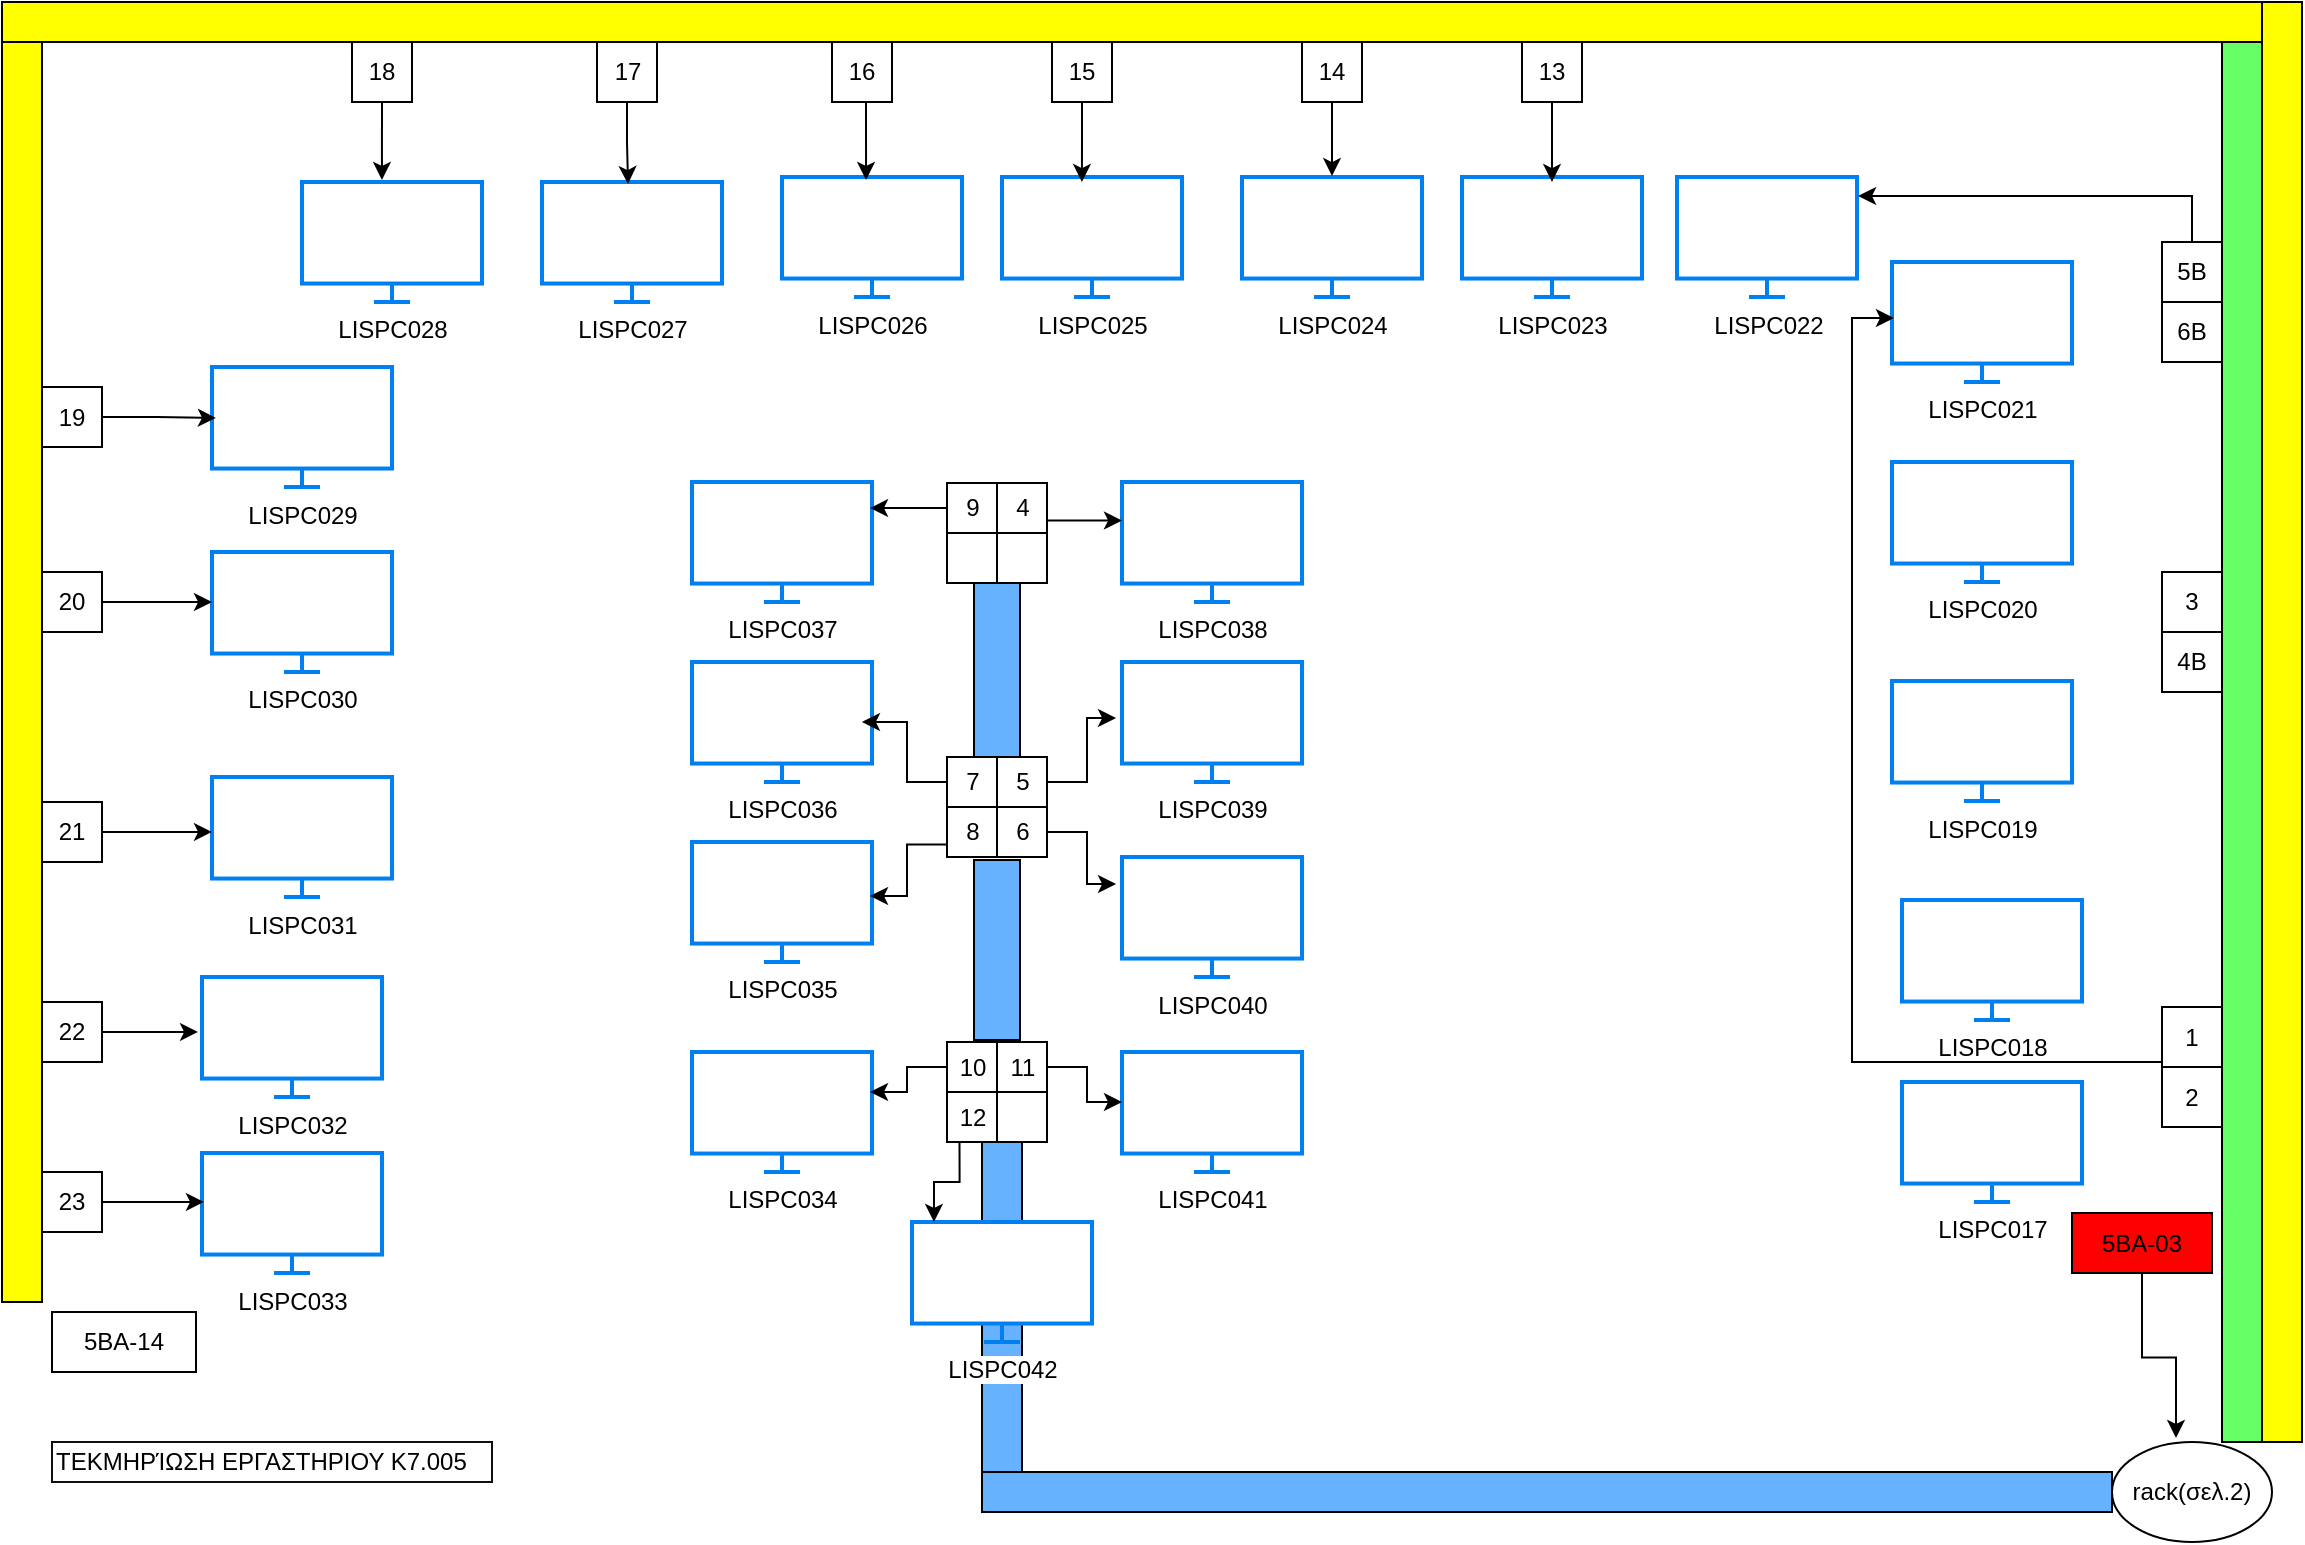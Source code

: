 <mxfile version="10.6.1" type="google"><diagram id="UbyJG_6g9Pn8B1bMpTPK" name="Page-1"><mxGraphModel dx="1394" dy="747" grid="1" gridSize="10" guides="1" tooltips="1" connect="1" arrows="1" fold="1" page="1" pageScale="1" pageWidth="1169" pageHeight="827" math="0" shadow="0"><root><mxCell id="0"/><mxCell id="1" parent="0"/><mxCell id="ywSDAZpUwCqt6Dgi9FQb-10" value="LISPC029" style="html=1;verticalLabelPosition=bottom;align=center;labelBackgroundColor=#ffffff;verticalAlign=top;strokeWidth=2;strokeColor=#0080F0;fillColor=#ffffff;shadow=0;dashed=0;shape=mxgraph.ios7.icons.monitor;" parent="1" vertex="1"><mxGeometry x="115" y="192.5" width="90" height="60" as="geometry"/></mxCell><mxCell id="ywSDAZpUwCqt6Dgi9FQb-11" value="LISPC030" style="html=1;verticalLabelPosition=bottom;align=center;labelBackgroundColor=#ffffff;verticalAlign=top;strokeWidth=2;strokeColor=#0080F0;fillColor=#ffffff;shadow=0;dashed=0;shape=mxgraph.ios7.icons.monitor;" parent="1" vertex="1"><mxGeometry x="115" y="285" width="90" height="60" as="geometry"/></mxCell><mxCell id="ywSDAZpUwCqt6Dgi9FQb-12" value="LISPC031" style="html=1;verticalLabelPosition=bottom;align=center;labelBackgroundColor=#ffffff;verticalAlign=top;strokeWidth=2;strokeColor=#0080F0;fillColor=#ffffff;shadow=0;dashed=0;shape=mxgraph.ios7.icons.monitor;" parent="1" vertex="1"><mxGeometry x="115" y="397.5" width="90" height="60" as="geometry"/></mxCell><mxCell id="ywSDAZpUwCqt6Dgi9FQb-13" value="LISPC032" style="html=1;verticalLabelPosition=bottom;align=center;labelBackgroundColor=#ffffff;verticalAlign=top;strokeWidth=2;strokeColor=#0080F0;fillColor=#ffffff;shadow=0;dashed=0;shape=mxgraph.ios7.icons.monitor;" parent="1" vertex="1"><mxGeometry x="110" y="497.5" width="90" height="60" as="geometry"/></mxCell><mxCell id="ywSDAZpUwCqt6Dgi9FQb-14" value="LISPC033" style="html=1;verticalLabelPosition=bottom;align=center;labelBackgroundColor=#ffffff;verticalAlign=top;strokeWidth=2;strokeColor=#0080F0;fillColor=#ffffff;shadow=0;dashed=0;shape=mxgraph.ios7.icons.monitor;" parent="1" vertex="1"><mxGeometry x="110" y="585.5" width="90" height="60" as="geometry"/></mxCell><mxCell id="ywSDAZpUwCqt6Dgi9FQb-15" value="LISPC028" style="html=1;verticalLabelPosition=bottom;align=center;labelBackgroundColor=#ffffff;verticalAlign=top;strokeWidth=2;strokeColor=#0080F0;fillColor=#ffffff;shadow=0;dashed=0;shape=mxgraph.ios7.icons.monitor;direction=east;" parent="1" vertex="1"><mxGeometry x="160" y="100" width="90" height="60" as="geometry"/></mxCell><mxCell id="ywSDAZpUwCqt6Dgi9FQb-16" value="LISPC027" style="html=1;verticalLabelPosition=bottom;align=center;labelBackgroundColor=#ffffff;verticalAlign=top;strokeWidth=2;strokeColor=#0080F0;fillColor=#ffffff;shadow=0;dashed=0;shape=mxgraph.ios7.icons.monitor;" parent="1" vertex="1"><mxGeometry x="280" y="100" width="90" height="60" as="geometry"/></mxCell><mxCell id="ywSDAZpUwCqt6Dgi9FQb-17" value="LISPC026" style="html=1;verticalLabelPosition=bottom;align=center;labelBackgroundColor=#ffffff;verticalAlign=top;strokeWidth=2;strokeColor=#0080F0;fillColor=#ffffff;shadow=0;dashed=0;shape=mxgraph.ios7.icons.monitor;" parent="1" vertex="1"><mxGeometry x="400" y="97.5" width="90" height="60" as="geometry"/></mxCell><mxCell id="ywSDAZpUwCqt6Dgi9FQb-18" value="LISPC025" style="html=1;verticalLabelPosition=bottom;align=center;labelBackgroundColor=#ffffff;verticalAlign=top;strokeWidth=2;strokeColor=#0080F0;fillColor=#ffffff;shadow=0;dashed=0;shape=mxgraph.ios7.icons.monitor;" parent="1" vertex="1"><mxGeometry x="510" y="97.5" width="90" height="60" as="geometry"/></mxCell><mxCell id="ywSDAZpUwCqt6Dgi9FQb-19" value="LISPC024" style="html=1;verticalLabelPosition=bottom;align=center;labelBackgroundColor=#ffffff;verticalAlign=top;strokeWidth=2;strokeColor=#0080F0;fillColor=#ffffff;shadow=0;dashed=0;shape=mxgraph.ios7.icons.monitor;" parent="1" vertex="1"><mxGeometry x="630" y="97.5" width="90" height="60" as="geometry"/></mxCell><mxCell id="ywSDAZpUwCqt6Dgi9FQb-20" value="LISPC023" style="html=1;verticalLabelPosition=bottom;align=center;labelBackgroundColor=#ffffff;verticalAlign=top;strokeWidth=2;strokeColor=#0080F0;fillColor=#ffffff;shadow=0;dashed=0;shape=mxgraph.ios7.icons.monitor;" parent="1" vertex="1"><mxGeometry x="740" y="97.5" width="90" height="60" as="geometry"/></mxCell><mxCell id="ywSDAZpUwCqt6Dgi9FQb-21" value="LISPC022" style="html=1;verticalLabelPosition=bottom;align=center;labelBackgroundColor=#ffffff;verticalAlign=top;strokeWidth=2;strokeColor=#0080F0;fillColor=#ffffff;shadow=0;dashed=0;shape=mxgraph.ios7.icons.monitor;" parent="1" vertex="1"><mxGeometry x="847.5" y="97.5" width="90" height="60" as="geometry"/></mxCell><mxCell id="ywSDAZpUwCqt6Dgi9FQb-22" value="LISPC021" style="html=1;verticalLabelPosition=bottom;align=center;labelBackgroundColor=#ffffff;verticalAlign=top;strokeWidth=2;strokeColor=#0080F0;fillColor=#ffffff;shadow=0;dashed=0;shape=mxgraph.ios7.icons.monitor;" parent="1" vertex="1"><mxGeometry x="955" y="140" width="90" height="60" as="geometry"/></mxCell><mxCell id="ywSDAZpUwCqt6Dgi9FQb-23" value="LISPC020" style="html=1;verticalLabelPosition=bottom;align=center;labelBackgroundColor=#ffffff;verticalAlign=top;strokeWidth=2;strokeColor=#0080F0;fillColor=#ffffff;shadow=0;dashed=0;shape=mxgraph.ios7.icons.monitor;" parent="1" vertex="1"><mxGeometry x="955" y="240" width="90" height="60" as="geometry"/></mxCell><mxCell id="ywSDAZpUwCqt6Dgi9FQb-24" value="LISPC019" style="html=1;verticalLabelPosition=bottom;align=center;labelBackgroundColor=#ffffff;verticalAlign=top;strokeWidth=2;strokeColor=#0080F0;fillColor=#ffffff;shadow=0;dashed=0;shape=mxgraph.ios7.icons.monitor;" parent="1" vertex="1"><mxGeometry x="955" y="349.5" width="90" height="60" as="geometry"/></mxCell><mxCell id="ywSDAZpUwCqt6Dgi9FQb-25" value="LISPC018" style="html=1;verticalLabelPosition=bottom;align=center;labelBackgroundColor=#ffffff;verticalAlign=top;strokeWidth=2;strokeColor=#0080F0;fillColor=#ffffff;shadow=0;dashed=0;shape=mxgraph.ios7.icons.monitor;" parent="1" vertex="1"><mxGeometry x="960" y="459" width="90" height="60" as="geometry"/></mxCell><mxCell id="ywSDAZpUwCqt6Dgi9FQb-26" value="LISPC017" style="html=1;verticalLabelPosition=bottom;align=center;labelBackgroundColor=#ffffff;verticalAlign=top;strokeWidth=2;strokeColor=#0080F0;fillColor=#ffffff;shadow=0;dashed=0;shape=mxgraph.ios7.icons.monitor;" parent="1" vertex="1"><mxGeometry x="960" y="550" width="90" height="60" as="geometry"/></mxCell><mxCell id="ywSDAZpUwCqt6Dgi9FQb-27" value="LISPC037" style="html=1;verticalLabelPosition=bottom;align=center;labelBackgroundColor=#ffffff;verticalAlign=top;strokeWidth=2;strokeColor=#0080F0;fillColor=#ffffff;shadow=0;dashed=0;shape=mxgraph.ios7.icons.monitor;" parent="1" vertex="1"><mxGeometry x="355" y="250" width="90" height="60" as="geometry"/></mxCell><mxCell id="ywSDAZpUwCqt6Dgi9FQb-28" value="LISPC036" style="html=1;verticalLabelPosition=bottom;align=center;labelBackgroundColor=#ffffff;verticalAlign=top;strokeWidth=2;strokeColor=#0080F0;fillColor=#ffffff;shadow=0;dashed=0;shape=mxgraph.ios7.icons.monitor;" parent="1" vertex="1"><mxGeometry x="355" y="340" width="90" height="60" as="geometry"/></mxCell><mxCell id="ywSDAZpUwCqt6Dgi9FQb-29" value="LISPC035" style="html=1;verticalLabelPosition=bottom;align=center;labelBackgroundColor=#ffffff;verticalAlign=top;strokeWidth=2;strokeColor=#0080F0;fillColor=#ffffff;shadow=0;dashed=0;shape=mxgraph.ios7.icons.monitor;" parent="1" vertex="1"><mxGeometry x="355" y="430" width="90" height="60" as="geometry"/></mxCell><mxCell id="ywSDAZpUwCqt6Dgi9FQb-30" value="LISPC034" style="html=1;verticalLabelPosition=bottom;align=center;labelBackgroundColor=#ffffff;verticalAlign=top;strokeWidth=2;strokeColor=#0080F0;fillColor=#ffffff;shadow=0;dashed=0;shape=mxgraph.ios7.icons.monitor;" parent="1" vertex="1"><mxGeometry x="355" y="535" width="90" height="60" as="geometry"/></mxCell><mxCell id="ywSDAZpUwCqt6Dgi9FQb-31" value="LISPC038" style="html=1;verticalLabelPosition=bottom;align=center;labelBackgroundColor=#ffffff;verticalAlign=top;strokeWidth=2;strokeColor=#0080F0;fillColor=#ffffff;shadow=0;dashed=0;shape=mxgraph.ios7.icons.monitor;" parent="1" vertex="1"><mxGeometry x="570" y="250" width="90" height="60" as="geometry"/></mxCell><mxCell id="ywSDAZpUwCqt6Dgi9FQb-32" value="LISPC039" style="html=1;verticalLabelPosition=bottom;align=center;labelBackgroundColor=#ffffff;verticalAlign=top;strokeWidth=2;strokeColor=#0080F0;fillColor=#ffffff;shadow=0;dashed=0;shape=mxgraph.ios7.icons.monitor;" parent="1" vertex="1"><mxGeometry x="570" y="340" width="90" height="60" as="geometry"/></mxCell><mxCell id="ywSDAZpUwCqt6Dgi9FQb-33" value="LISPC040" style="html=1;verticalLabelPosition=bottom;align=center;labelBackgroundColor=#ffffff;verticalAlign=top;strokeWidth=2;strokeColor=#0080F0;fillColor=#ffffff;shadow=0;dashed=0;shape=mxgraph.ios7.icons.monitor;" parent="1" vertex="1"><mxGeometry x="570" y="437.5" width="90" height="60" as="geometry"/></mxCell><mxCell id="ywSDAZpUwCqt6Dgi9FQb-34" value="LISPC041" style="html=1;verticalLabelPosition=bottom;align=center;labelBackgroundColor=#ffffff;verticalAlign=top;strokeWidth=2;strokeColor=#0080F0;fillColor=#ffffff;shadow=0;dashed=0;shape=mxgraph.ios7.icons.monitor;" parent="1" vertex="1"><mxGeometry x="570" y="535" width="90" height="60" as="geometry"/></mxCell><mxCell id="JC87SD8dTj85ST5zQEEF-143" style="edgeStyle=orthogonalEdgeStyle;rounded=0;orthogonalLoop=1;jettySize=auto;html=1;exitX=0.5;exitY=1;exitDx=0;exitDy=0;entryX=0.444;entryY=-0.017;entryDx=0;entryDy=0;entryPerimeter=0;" parent="1" source="ywSDAZpUwCqt6Dgi9FQb-36" target="ywSDAZpUwCqt6Dgi9FQb-15" edge="1"><mxGeometry relative="1" as="geometry"/></mxCell><mxCell id="ywSDAZpUwCqt6Dgi9FQb-36" value="18" style="whiteSpace=wrap;html=1;aspect=fixed;" parent="1" vertex="1"><mxGeometry x="185" y="30" width="30" height="30" as="geometry"/></mxCell><mxCell id="JC87SD8dTj85ST5zQEEF-95" style="edgeStyle=orthogonalEdgeStyle;rounded=0;orthogonalLoop=1;jettySize=auto;html=1;exitX=0.5;exitY=1;exitDx=0;exitDy=0;entryX=0.478;entryY=0.017;entryDx=0;entryDy=0;entryPerimeter=0;" parent="1" source="ywSDAZpUwCqt6Dgi9FQb-39" target="ywSDAZpUwCqt6Dgi9FQb-16" edge="1"><mxGeometry relative="1" as="geometry"/></mxCell><mxCell id="ywSDAZpUwCqt6Dgi9FQb-39" value="17" style="whiteSpace=wrap;html=1;aspect=fixed;" parent="1" vertex="1"><mxGeometry x="307.5" y="30" width="30" height="30" as="geometry"/></mxCell><mxCell id="JC87SD8dTj85ST5zQEEF-93" style="edgeStyle=orthogonalEdgeStyle;rounded=0;orthogonalLoop=1;jettySize=auto;html=1;exitX=0.5;exitY=1;exitDx=0;exitDy=0;entryX=0.467;entryY=0.025;entryDx=0;entryDy=0;entryPerimeter=0;" parent="1" source="ywSDAZpUwCqt6Dgi9FQb-40" target="ywSDAZpUwCqt6Dgi9FQb-17" edge="1"><mxGeometry relative="1" as="geometry"/></mxCell><mxCell id="ywSDAZpUwCqt6Dgi9FQb-40" value="16" style="whiteSpace=wrap;html=1;aspect=fixed;" parent="1" vertex="1"><mxGeometry x="425" y="30" width="30" height="30" as="geometry"/></mxCell><mxCell id="JC87SD8dTj85ST5zQEEF-97" style="edgeStyle=orthogonalEdgeStyle;rounded=0;orthogonalLoop=1;jettySize=auto;html=1;exitX=0.5;exitY=1;exitDx=0;exitDy=0;entryX=0.444;entryY=0.042;entryDx=0;entryDy=0;entryPerimeter=0;" parent="1" source="ywSDAZpUwCqt6Dgi9FQb-41" target="ywSDAZpUwCqt6Dgi9FQb-18" edge="1"><mxGeometry relative="1" as="geometry"/></mxCell><mxCell id="ywSDAZpUwCqt6Dgi9FQb-41" value="15" style="whiteSpace=wrap;html=1;aspect=fixed;" parent="1" vertex="1"><mxGeometry x="535" y="30" width="30" height="30" as="geometry"/></mxCell><mxCell id="JC87SD8dTj85ST5zQEEF-99" style="edgeStyle=orthogonalEdgeStyle;rounded=0;orthogonalLoop=1;jettySize=auto;html=1;exitX=0.5;exitY=1;exitDx=0;exitDy=0;entryX=0.5;entryY=-0.008;entryDx=0;entryDy=0;entryPerimeter=0;" parent="1" source="ywSDAZpUwCqt6Dgi9FQb-42" target="ywSDAZpUwCqt6Dgi9FQb-19" edge="1"><mxGeometry relative="1" as="geometry"/></mxCell><mxCell id="ywSDAZpUwCqt6Dgi9FQb-42" value="14" style="whiteSpace=wrap;html=1;aspect=fixed;" parent="1" vertex="1"><mxGeometry x="660" y="30" width="30" height="30" as="geometry"/></mxCell><mxCell id="JC87SD8dTj85ST5zQEEF-100" style="edgeStyle=orthogonalEdgeStyle;rounded=0;orthogonalLoop=1;jettySize=auto;html=1;exitX=0.5;exitY=1;exitDx=0;exitDy=0;entryX=0.5;entryY=0.042;entryDx=0;entryDy=0;entryPerimeter=0;" parent="1" source="ywSDAZpUwCqt6Dgi9FQb-43" target="ywSDAZpUwCqt6Dgi9FQb-20" edge="1"><mxGeometry relative="1" as="geometry"/></mxCell><mxCell id="ywSDAZpUwCqt6Dgi9FQb-43" value="13" style="whiteSpace=wrap;html=1;aspect=fixed;" parent="1" vertex="1"><mxGeometry x="770" y="30" width="30" height="30" as="geometry"/></mxCell><mxCell id="JC87SD8dTj85ST5zQEEF-70" style="edgeStyle=orthogonalEdgeStyle;rounded=0;orthogonalLoop=1;jettySize=auto;html=1;exitX=1;exitY=0.5;exitDx=0;exitDy=0;entryX=0.022;entryY=0.425;entryDx=0;entryDy=0;entryPerimeter=0;" parent="1" source="ywSDAZpUwCqt6Dgi9FQb-45" target="ywSDAZpUwCqt6Dgi9FQb-10" edge="1"><mxGeometry relative="1" as="geometry"/></mxCell><mxCell id="ywSDAZpUwCqt6Dgi9FQb-45" value="19" style="whiteSpace=wrap;html=1;aspect=fixed;" parent="1" vertex="1"><mxGeometry x="30" y="202.5" width="30" height="30" as="geometry"/></mxCell><mxCell id="JC87SD8dTj85ST5zQEEF-80" style="edgeStyle=orthogonalEdgeStyle;rounded=0;orthogonalLoop=1;jettySize=auto;html=1;exitX=1;exitY=0.5;exitDx=0;exitDy=0;entryX=0;entryY=0.417;entryDx=0;entryDy=0;entryPerimeter=0;" parent="1" source="ywSDAZpUwCqt6Dgi9FQb-46" target="ywSDAZpUwCqt6Dgi9FQb-11" edge="1"><mxGeometry relative="1" as="geometry"/></mxCell><mxCell id="ywSDAZpUwCqt6Dgi9FQb-46" value="20" style="whiteSpace=wrap;html=1;aspect=fixed;" parent="1" vertex="1"><mxGeometry x="30" y="295" width="30" height="30" as="geometry"/></mxCell><mxCell id="JC87SD8dTj85ST5zQEEF-140" style="edgeStyle=orthogonalEdgeStyle;rounded=0;orthogonalLoop=1;jettySize=auto;html=1;exitX=1;exitY=0.5;exitDx=0;exitDy=0;entryX=0;entryY=0.458;entryDx=0;entryDy=0;entryPerimeter=0;" parent="1" source="ywSDAZpUwCqt6Dgi9FQb-47" target="ywSDAZpUwCqt6Dgi9FQb-12" edge="1"><mxGeometry relative="1" as="geometry"/></mxCell><mxCell id="ywSDAZpUwCqt6Dgi9FQb-47" value="21" style="whiteSpace=wrap;html=1;aspect=fixed;" parent="1" vertex="1"><mxGeometry x="30" y="410" width="30" height="30" as="geometry"/></mxCell><mxCell id="JC87SD8dTj85ST5zQEEF-141" style="edgeStyle=orthogonalEdgeStyle;rounded=0;orthogonalLoop=1;jettySize=auto;html=1;exitX=1;exitY=0.5;exitDx=0;exitDy=0;entryX=-0.022;entryY=0.458;entryDx=0;entryDy=0;entryPerimeter=0;" parent="1" source="ywSDAZpUwCqt6Dgi9FQb-48" target="ywSDAZpUwCqt6Dgi9FQb-13" edge="1"><mxGeometry relative="1" as="geometry"/></mxCell><mxCell id="ywSDAZpUwCqt6Dgi9FQb-48" value="22" style="whiteSpace=wrap;html=1;aspect=fixed;" parent="1" vertex="1"><mxGeometry x="30" y="510" width="30" height="30" as="geometry"/></mxCell><mxCell id="JC87SD8dTj85ST5zQEEF-142" style="edgeStyle=orthogonalEdgeStyle;rounded=0;orthogonalLoop=1;jettySize=auto;html=1;exitX=1;exitY=0.5;exitDx=0;exitDy=0;entryX=0.011;entryY=0.408;entryDx=0;entryDy=0;entryPerimeter=0;" parent="1" source="ywSDAZpUwCqt6Dgi9FQb-49" target="ywSDAZpUwCqt6Dgi9FQb-14" edge="1"><mxGeometry relative="1" as="geometry"/></mxCell><mxCell id="ywSDAZpUwCqt6Dgi9FQb-49" value="23" style="whiteSpace=wrap;html=1;aspect=fixed;" parent="1" vertex="1"><mxGeometry x="30" y="595" width="30" height="30" as="geometry"/></mxCell><mxCell id="ywSDAZpUwCqt6Dgi9FQb-73" style="edgeStyle=orthogonalEdgeStyle;rounded=0;orthogonalLoop=1;jettySize=auto;html=1;exitX=0.5;exitY=1;exitDx=0;exitDy=0;" parent="1" edge="1"><mxGeometry relative="1" as="geometry"><mxPoint x="490" y="458" as="sourcePoint"/><mxPoint x="490" y="457.5" as="targetPoint"/></mxGeometry></mxCell><mxCell id="ywSDAZpUwCqt6Dgi9FQb-83" value="" style="rounded=0;whiteSpace=wrap;html=1;" parent="1" vertex="1"><mxGeometry x="507.5" y="555" width="25" height="25" as="geometry"/></mxCell><mxCell id="JC87SD8dTj85ST5zQEEF-157" style="edgeStyle=orthogonalEdgeStyle;rounded=0;orthogonalLoop=1;jettySize=auto;html=1;exitX=1;exitY=0.5;exitDx=0;exitDy=0;entryX=0;entryY=0.417;entryDx=0;entryDy=0;entryPerimeter=0;" parent="1" source="ywSDAZpUwCqt6Dgi9FQb-84" target="ywSDAZpUwCqt6Dgi9FQb-34" edge="1"><mxGeometry relative="1" as="geometry"/></mxCell><mxCell id="ywSDAZpUwCqt6Dgi9FQb-84" value="11" style="rounded=0;whiteSpace=wrap;html=1;" parent="1" vertex="1"><mxGeometry x="507.5" y="530" width="25" height="25" as="geometry"/></mxCell><mxCell id="ywSDAZpUwCqt6Dgi9FQb-91" value="ΤΕΚΜΗΡΊΩΣΗ ΕΡΓΑΣΤΗΡΙΟΥ Κ7.005" style="text;html=1;resizable=0;points=[];autosize=1;align=left;verticalAlign=top;spacingTop=-4;strokeColor=#0F0F0F;" parent="1" vertex="1"><mxGeometry x="35" y="730" width="220" height="20" as="geometry"/></mxCell><mxCell id="JC87SD8dTj85ST5zQEEF-1" value="" style="group" parent="1" vertex="1" connectable="0"><mxGeometry x="482.5" y="250.5" width="50" height="50" as="geometry"/></mxCell><mxCell id="ywSDAZpUwCqt6Dgi9FQb-64" value="9" style="rounded=0;whiteSpace=wrap;html=1;" parent="JC87SD8dTj85ST5zQEEF-1" vertex="1"><mxGeometry width="25" height="25" as="geometry"/></mxCell><mxCell id="ywSDAZpUwCqt6Dgi9FQb-66" value="" style="rounded=0;whiteSpace=wrap;html=1;" parent="JC87SD8dTj85ST5zQEEF-1" vertex="1"><mxGeometry y="25" width="25" height="25" as="geometry"/></mxCell><mxCell id="ywSDAZpUwCqt6Dgi9FQb-67" value="4" style="rounded=0;whiteSpace=wrap;html=1;" parent="JC87SD8dTj85ST5zQEEF-1" vertex="1"><mxGeometry x="25" width="25" height="25" as="geometry"/></mxCell><mxCell id="ywSDAZpUwCqt6Dgi9FQb-68" value="" style="rounded=0;whiteSpace=wrap;html=1;direction=south;" parent="JC87SD8dTj85ST5zQEEF-1" vertex="1"><mxGeometry x="25" y="25" width="25" height="25" as="geometry"/></mxCell><mxCell id="JC87SD8dTj85ST5zQEEF-2" value="" style="group" parent="1" vertex="1" connectable="0"><mxGeometry x="482.5" y="387.5" width="50" height="50" as="geometry"/></mxCell><mxCell id="ywSDAZpUwCqt6Dgi9FQb-72" value="6" style="rounded=0;whiteSpace=wrap;html=1;" parent="JC87SD8dTj85ST5zQEEF-2" vertex="1"><mxGeometry x="25" y="25" width="25" height="25" as="geometry"/></mxCell><mxCell id="ywSDAZpUwCqt6Dgi9FQb-74" value="8" style="rounded=0;whiteSpace=wrap;html=1;" parent="JC87SD8dTj85ST5zQEEF-2" vertex="1"><mxGeometry y="25" width="25" height="25" as="geometry"/></mxCell><mxCell id="ywSDAZpUwCqt6Dgi9FQb-77" value="7" style="rounded=0;whiteSpace=wrap;html=1;" parent="JC87SD8dTj85ST5zQEEF-2" vertex="1"><mxGeometry width="25" height="25" as="geometry"/></mxCell><mxCell id="ywSDAZpUwCqt6Dgi9FQb-81" value="5" style="rounded=0;whiteSpace=wrap;html=1;" parent="JC87SD8dTj85ST5zQEEF-2" vertex="1"><mxGeometry x="25" width="25" height="25" as="geometry"/></mxCell><mxCell id="JC87SD8dTj85ST5zQEEF-3" value="" style="group" parent="1" vertex="1" connectable="0"><mxGeometry x="482.5" y="530" width="25" height="50" as="geometry"/></mxCell><mxCell id="ywSDAZpUwCqt6Dgi9FQb-82" value="10" style="rounded=0;whiteSpace=wrap;html=1;" parent="JC87SD8dTj85ST5zQEEF-3" vertex="1"><mxGeometry width="25" height="25" as="geometry"/></mxCell><mxCell id="ywSDAZpUwCqt6Dgi9FQb-85" value="12" style="rounded=0;whiteSpace=wrap;html=1;" parent="JC87SD8dTj85ST5zQEEF-3" vertex="1"><mxGeometry y="25" width="25" height="25" as="geometry"/></mxCell><mxCell id="ywSDAZpUwCqt6Dgi9FQb-86" style="edgeStyle=orthogonalEdgeStyle;rounded=0;orthogonalLoop=1;jettySize=auto;html=1;exitX=1;exitY=0.75;exitDx=0;exitDy=0;entryX=0;entryY=0.75;entryDx=0;entryDy=0;" parent="1" source="ywSDAZpUwCqt6Dgi9FQb-85" target="ywSDAZpUwCqt6Dgi9FQb-83" edge="1"><mxGeometry relative="1" as="geometry"/></mxCell><mxCell id="JC87SD8dTj85ST5zQEEF-4" value="" style="rounded=0;whiteSpace=wrap;html=1;fillColor=#66B2FF;" parent="1" vertex="1"><mxGeometry x="496" y="439" width="23" height="90" as="geometry"/></mxCell><mxCell id="JC87SD8dTj85ST5zQEEF-5" value="" style="rounded=0;whiteSpace=wrap;html=1;fillColor=#66B2FF;" parent="1" vertex="1"><mxGeometry x="496" y="300.5" width="23" height="87" as="geometry"/></mxCell><mxCell id="JC87SD8dTj85ST5zQEEF-6" value="" style="rounded=0;whiteSpace=wrap;html=1;fillColor=#FFFF00;" parent="1" vertex="1"><mxGeometry x="1140" y="10" width="20" height="720" as="geometry"/></mxCell><mxCell id="JC87SD8dTj85ST5zQEEF-7" value="" style="rounded=0;whiteSpace=wrap;html=1;fillColor=#FFFF00;" parent="1" vertex="1"><mxGeometry x="10" y="10" width="1130" height="20" as="geometry"/></mxCell><mxCell id="JC87SD8dTj85ST5zQEEF-8" value="" style="rounded=0;whiteSpace=wrap;html=1;fillColor=#FFFF00;" parent="1" vertex="1"><mxGeometry x="10" y="30" width="20" height="630" as="geometry"/></mxCell><mxCell id="JC87SD8dTj85ST5zQEEF-67" value="" style="rounded=0;whiteSpace=wrap;html=1;fillColor=#66FF66;" parent="1" vertex="1"><mxGeometry x="1120" y="30" width="20" height="700" as="geometry"/></mxCell><mxCell id="JC87SD8dTj85ST5zQEEF-134" value="rack(σελ.2)" style="ellipse;whiteSpace=wrap;html=1;rounded=0;shadow=0;glass=0;comic=0;strokeColor=#000000;fillColor=#FFFFFF;" parent="1" vertex="1"><mxGeometry x="1065" y="730" width="80" height="50" as="geometry"/></mxCell><mxCell id="JC87SD8dTj85ST5zQEEF-135" value="" style="rounded=0;whiteSpace=wrap;html=1;shadow=0;glass=0;comic=0;strokeColor=#000000;fillColor=#66B2FF;" parent="1" vertex="1"><mxGeometry x="500" y="745" width="565" height="20" as="geometry"/></mxCell><mxCell id="JC87SD8dTj85ST5zQEEF-138" value="" style="rounded=0;whiteSpace=wrap;html=1;shadow=0;glass=0;comic=0;strokeColor=#000000;fillColor=#66B2FF;" parent="1" vertex="1"><mxGeometry x="500" y="580" width="20" height="40" as="geometry"/></mxCell><mxCell id="JC87SD8dTj85ST5zQEEF-139" value="" style="rounded=0;whiteSpace=wrap;html=1;shadow=0;glass=0;comic=0;strokeColor=#000000;fillColor=#66B2FF;" parent="1" vertex="1"><mxGeometry x="500" y="670" width="20" height="75" as="geometry"/></mxCell><mxCell id="ywSDAZpUwCqt6Dgi9FQb-35" value="LISPC042" style="html=1;verticalLabelPosition=bottom;align=center;labelBackgroundColor=#ffffff;verticalAlign=top;strokeWidth=2;strokeColor=#0080F0;fillColor=#ffffff;shadow=0;dashed=0;shape=mxgraph.ios7.icons.monitor;" parent="1" vertex="1"><mxGeometry x="465" y="620" width="90" height="60" as="geometry"/></mxCell><mxCell id="JC87SD8dTj85ST5zQEEF-146" style="edgeStyle=orthogonalEdgeStyle;rounded=0;orthogonalLoop=1;jettySize=auto;html=1;exitX=1;exitY=0.75;exitDx=0;exitDy=0;entryX=0;entryY=0.317;entryDx=0;entryDy=0;entryPerimeter=0;" parent="1" source="ywSDAZpUwCqt6Dgi9FQb-67" target="ywSDAZpUwCqt6Dgi9FQb-31" edge="1"><mxGeometry relative="1" as="geometry"/></mxCell><mxCell id="JC87SD8dTj85ST5zQEEF-150" style="edgeStyle=orthogonalEdgeStyle;rounded=0;orthogonalLoop=1;jettySize=auto;html=1;exitX=1;exitY=0.5;exitDx=0;exitDy=0;entryX=-0.033;entryY=0.467;entryDx=0;entryDy=0;entryPerimeter=0;" parent="1" source="ywSDAZpUwCqt6Dgi9FQb-81" target="ywSDAZpUwCqt6Dgi9FQb-32" edge="1"><mxGeometry relative="1" as="geometry"/></mxCell><mxCell id="JC87SD8dTj85ST5zQEEF-151" style="edgeStyle=orthogonalEdgeStyle;rounded=0;orthogonalLoop=1;jettySize=auto;html=1;exitX=0;exitY=0.75;exitDx=0;exitDy=0;entryX=0.989;entryY=0.45;entryDx=0;entryDy=0;entryPerimeter=0;" parent="1" source="ywSDAZpUwCqt6Dgi9FQb-74" target="ywSDAZpUwCqt6Dgi9FQb-29" edge="1"><mxGeometry relative="1" as="geometry"/></mxCell><mxCell id="JC87SD8dTj85ST5zQEEF-152" style="edgeStyle=orthogonalEdgeStyle;rounded=0;orthogonalLoop=1;jettySize=auto;html=1;exitX=1;exitY=0.5;exitDx=0;exitDy=0;entryX=-0.033;entryY=0.225;entryDx=0;entryDy=0;entryPerimeter=0;" parent="1" source="ywSDAZpUwCqt6Dgi9FQb-72" target="ywSDAZpUwCqt6Dgi9FQb-33" edge="1"><mxGeometry relative="1" as="geometry"/></mxCell><mxCell id="JC87SD8dTj85ST5zQEEF-153" style="edgeStyle=orthogonalEdgeStyle;rounded=0;orthogonalLoop=1;jettySize=auto;html=1;exitX=0;exitY=0.5;exitDx=0;exitDy=0;entryX=0.989;entryY=0.333;entryDx=0;entryDy=0;entryPerimeter=0;" parent="1" source="ywSDAZpUwCqt6Dgi9FQb-82" target="ywSDAZpUwCqt6Dgi9FQb-30" edge="1"><mxGeometry relative="1" as="geometry"/></mxCell><mxCell id="JC87SD8dTj85ST5zQEEF-156" style="edgeStyle=orthogonalEdgeStyle;rounded=0;orthogonalLoop=1;jettySize=auto;html=1;exitX=0;exitY=0.5;exitDx=0;exitDy=0;entryX=0.944;entryY=0.5;entryDx=0;entryDy=0;entryPerimeter=0;" parent="1" source="ywSDAZpUwCqt6Dgi9FQb-77" target="ywSDAZpUwCqt6Dgi9FQb-28" edge="1"><mxGeometry relative="1" as="geometry"/></mxCell><mxCell id="JC87SD8dTj85ST5zQEEF-165" style="edgeStyle=orthogonalEdgeStyle;rounded=0;orthogonalLoop=1;jettySize=auto;html=1;exitX=0;exitY=0.5;exitDx=0;exitDy=0;entryX=0.989;entryY=0.217;entryDx=0;entryDy=0;entryPerimeter=0;" parent="1" source="ywSDAZpUwCqt6Dgi9FQb-64" target="ywSDAZpUwCqt6Dgi9FQb-27" edge="1"><mxGeometry relative="1" as="geometry"/></mxCell><mxCell id="JC87SD8dTj85ST5zQEEF-171" style="edgeStyle=orthogonalEdgeStyle;rounded=0;orthogonalLoop=1;jettySize=auto;html=1;exitX=0.5;exitY=1;exitDx=0;exitDy=0;entryX=0.011;entryY=0.467;entryDx=0;entryDy=0;entryPerimeter=0;" parent="1" source="ywSDAZpUwCqt6Dgi9FQb-54" target="ywSDAZpUwCqt6Dgi9FQb-22" edge="1"><mxGeometry relative="1" as="geometry"><Array as="points"><mxPoint x="1105" y="540"/><mxPoint x="935" y="540"/><mxPoint x="935" y="168"/></Array></mxGeometry></mxCell><mxCell id="JC87SD8dTj85ST5zQEEF-173" value="" style="group" parent="1" vertex="1" connectable="0"><mxGeometry x="1090" y="130" width="30" height="60" as="geometry"/></mxCell><mxCell id="ywSDAZpUwCqt6Dgi9FQb-50" value="6Β" style="whiteSpace=wrap;html=1;aspect=fixed;" parent="JC87SD8dTj85ST5zQEEF-173" vertex="1"><mxGeometry y="30" width="30" height="30" as="geometry"/></mxCell><mxCell id="JC87SD8dTj85ST5zQEEF-172" value="5Β" style="whiteSpace=wrap;html=1;aspect=fixed;" parent="JC87SD8dTj85ST5zQEEF-173" vertex="1"><mxGeometry width="30" height="30" as="geometry"/></mxCell><mxCell id="JC87SD8dTj85ST5zQEEF-174" style="edgeStyle=orthogonalEdgeStyle;rounded=0;orthogonalLoop=1;jettySize=auto;html=1;exitX=0.5;exitY=0;exitDx=0;exitDy=0;entryX=1.006;entryY=0.158;entryDx=0;entryDy=0;entryPerimeter=0;" parent="1" source="JC87SD8dTj85ST5zQEEF-172" target="ywSDAZpUwCqt6Dgi9FQb-21" edge="1"><mxGeometry relative="1" as="geometry"/></mxCell><mxCell id="DKFOHtD7IsWVi2UNj9M7-5" value="" style="group" parent="1" vertex="1" connectable="0"><mxGeometry x="1090" y="295" width="30" height="60" as="geometry"/></mxCell><mxCell id="DKFOHtD7IsWVi2UNj9M7-4" value="" style="group" parent="DKFOHtD7IsWVi2UNj9M7-5" vertex="1" connectable="0"><mxGeometry width="30" height="60" as="geometry"/></mxCell><mxCell id="ywSDAZpUwCqt6Dgi9FQb-51" value="3" style="whiteSpace=wrap;html=1;aspect=fixed;" parent="DKFOHtD7IsWVi2UNj9M7-4" vertex="1"><mxGeometry width="30" height="30" as="geometry"/></mxCell><mxCell id="DKFOHtD7IsWVi2UNj9M7-3" value="4Β" style="whiteSpace=wrap;html=1;aspect=fixed;" parent="DKFOHtD7IsWVi2UNj9M7-4" vertex="1"><mxGeometry y="30" width="30" height="30" as="geometry"/></mxCell><mxCell id="DKFOHtD7IsWVi2UNj9M7-6" value="" style="group" parent="1" vertex="1" connectable="0"><mxGeometry x="1090" y="512.5" width="30" height="60" as="geometry"/></mxCell><mxCell id="JC87SD8dTj85ST5zQEEF-167" value="1" style="group" parent="DKFOHtD7IsWVi2UNj9M7-6" vertex="1" connectable="0"><mxGeometry width="30" height="60" as="geometry"/></mxCell><mxCell id="ywSDAZpUwCqt6Dgi9FQb-54" value="2" style="whiteSpace=wrap;html=1;aspect=fixed;" parent="JC87SD8dTj85ST5zQEEF-167" vertex="1"><mxGeometry y="30" width="30" height="30" as="geometry"/></mxCell><mxCell id="JC87SD8dTj85ST5zQEEF-166" value="1" style="whiteSpace=wrap;html=1;aspect=fixed;" parent="JC87SD8dTj85ST5zQEEF-167" vertex="1"><mxGeometry width="30" height="30" as="geometry"/></mxCell><mxCell id="DKFOHtD7IsWVi2UNj9M7-8" style="edgeStyle=orthogonalEdgeStyle;rounded=0;orthogonalLoop=1;jettySize=auto;html=1;exitX=0.5;exitY=1;exitDx=0;exitDy=0;entryX=0.4;entryY=-0.04;entryDx=0;entryDy=0;entryPerimeter=0;" parent="1" source="DKFOHtD7IsWVi2UNj9M7-7" target="JC87SD8dTj85ST5zQEEF-134" edge="1"><mxGeometry relative="1" as="geometry"/></mxCell><mxCell id="DKFOHtD7IsWVi2UNj9M7-7" value="5ΒΑ-03" style="rounded=0;whiteSpace=wrap;html=1;fillColor=#FF0000;" parent="1" vertex="1"><mxGeometry x="1045" y="615.5" width="70" height="30" as="geometry"/></mxCell><mxCell id="DKFOHtD7IsWVi2UNj9M7-9" style="edgeStyle=orthogonalEdgeStyle;rounded=0;orthogonalLoop=1;jettySize=auto;html=1;exitX=0.25;exitY=1;exitDx=0;exitDy=0;entryX=0.122;entryY=0;entryDx=0;entryDy=0;entryPerimeter=0;" parent="1" source="ywSDAZpUwCqt6Dgi9FQb-85" target="ywSDAZpUwCqt6Dgi9FQb-35" edge="1"><mxGeometry relative="1" as="geometry"/></mxCell><mxCell id="mcO5tL1UHELk7-dCp3pV-1" value="5BA-14" style="rounded=0;whiteSpace=wrap;html=1;fillColor=#FFFFFF;" parent="1" vertex="1"><mxGeometry x="35" y="665" width="72" height="30" as="geometry"/></mxCell></root></mxGraphModel></diagram><diagram id="h4pQdqP2eZbuqHc_RZko" name="Page-2"><mxGraphModel dx="1394" dy="747" grid="1" gridSize="10" guides="1" tooltips="1" connect="1" arrows="1" fold="1" page="1" pageScale="1" pageWidth="827" pageHeight="1169" math="0" shadow="0"><root><mxCell id="u21eI46dJt6Zq2ijzPx0-0"/><mxCell id="u21eI46dJt6Zq2ijzPx0-1" parent="u21eI46dJt6Zq2ijzPx0-0"/><mxCell id="u21eI46dJt6Zq2ijzPx0-2" value="Patch Panel" style="text;html=1;resizable=0;points=[];autosize=1;align=left;verticalAlign=top;spacingTop=-4;fontSize=17;" parent="u21eI46dJt6Zq2ijzPx0-1" vertex="1"><mxGeometry y="26" width="80" height="20" as="geometry"/></mxCell><mxCell id="E1pZLhWlhUfLooV99fXv-90" value="21" style="group" parent="u21eI46dJt6Zq2ijzPx0-1" vertex="1" connectable="0"><mxGeometry x="100" y="30" width="460" height="20" as="geometry"/></mxCell><mxCell id="E1pZLhWlhUfLooV99fXv-87" value="" style="group" parent="E1pZLhWlhUfLooV99fXv-90" vertex="1" connectable="0"><mxGeometry width="460" height="20" as="geometry"/></mxCell><mxCell id="E1pZLhWlhUfLooV99fXv-61" value="" style="group" parent="E1pZLhWlhUfLooV99fXv-87" vertex="1" connectable="0"><mxGeometry width="460" height="20" as="geometry"/></mxCell><mxCell id="E1pZLhWlhUfLooV99fXv-25" value="1" style="whiteSpace=wrap;html=1;aspect=fixed;fillColor=#FFFFFF;fontSize=17;" parent="E1pZLhWlhUfLooV99fXv-61" vertex="1"><mxGeometry width="20" height="20" as="geometry"/></mxCell><mxCell id="E1pZLhWlhUfLooV99fXv-26" value="2" style="whiteSpace=wrap;html=1;aspect=fixed;fillColor=#FFFFFF;fontSize=17;" parent="E1pZLhWlhUfLooV99fXv-61" vertex="1"><mxGeometry x="20" width="20" height="20" as="geometry"/></mxCell><mxCell id="E1pZLhWlhUfLooV99fXv-27" value="3" style="whiteSpace=wrap;html=1;aspect=fixed;fillColor=#FFFFFF;fontSize=17;" parent="E1pZLhWlhUfLooV99fXv-61" vertex="1"><mxGeometry x="40" width="20" height="20" as="geometry"/></mxCell><mxCell id="E1pZLhWlhUfLooV99fXv-28" value="4" style="whiteSpace=wrap;html=1;aspect=fixed;fillColor=#FFFFFF;fontSize=17;" parent="E1pZLhWlhUfLooV99fXv-61" vertex="1"><mxGeometry x="60" width="20" height="20" as="geometry"/></mxCell><mxCell id="E1pZLhWlhUfLooV99fXv-30" value="5" style="whiteSpace=wrap;html=1;aspect=fixed;fillColor=#FFFFFF;fontSize=17;" parent="E1pZLhWlhUfLooV99fXv-61" vertex="1"><mxGeometry x="80" width="20" height="20" as="geometry"/></mxCell><mxCell id="E1pZLhWlhUfLooV99fXv-31" value="13" style="whiteSpace=wrap;html=1;aspect=fixed;fillColor=#FFFFFF;fontSize=17;" parent="E1pZLhWlhUfLooV99fXv-61" vertex="1"><mxGeometry x="240" width="20" height="20" as="geometry"/></mxCell><mxCell id="E1pZLhWlhUfLooV99fXv-33" value="11" style="whiteSpace=wrap;html=1;aspect=fixed;fillColor=#FFFFFF;fontSize=17;" parent="E1pZLhWlhUfLooV99fXv-61" vertex="1"><mxGeometry x="200" width="20" height="20" as="geometry"/></mxCell><mxCell id="E1pZLhWlhUfLooV99fXv-35" value="7" style="whiteSpace=wrap;html=1;aspect=fixed;fillColor=#FFFFFF;fontSize=17;" parent="E1pZLhWlhUfLooV99fXv-61" vertex="1"><mxGeometry x="120" width="20" height="20" as="geometry"/></mxCell><mxCell id="E1pZLhWlhUfLooV99fXv-37" value="6" style="whiteSpace=wrap;html=1;aspect=fixed;fillColor=#FFFFFF;fontSize=17;" parent="E1pZLhWlhUfLooV99fXv-61" vertex="1"><mxGeometry x="100" width="20" height="20" as="geometry"/></mxCell><mxCell id="E1pZLhWlhUfLooV99fXv-38" value="8" style="whiteSpace=wrap;html=1;aspect=fixed;fillColor=#FFFFFF;fontSize=17;" parent="E1pZLhWlhUfLooV99fXv-61" vertex="1"><mxGeometry x="140" width="20" height="20" as="geometry"/></mxCell><mxCell id="E1pZLhWlhUfLooV99fXv-39" value="9" style="whiteSpace=wrap;html=1;aspect=fixed;fillColor=#FFFFFF;fontSize=17;" parent="E1pZLhWlhUfLooV99fXv-61" vertex="1"><mxGeometry x="160" width="20" height="20" as="geometry"/></mxCell><mxCell id="E1pZLhWlhUfLooV99fXv-43" value="10" style="whiteSpace=wrap;html=1;aspect=fixed;fillColor=#FFFFFF;fontSize=17;" parent="E1pZLhWlhUfLooV99fXv-61" vertex="1"><mxGeometry x="180" width="20" height="20" as="geometry"/></mxCell><mxCell id="E1pZLhWlhUfLooV99fXv-44" value="12" style="whiteSpace=wrap;html=1;aspect=fixed;fillColor=#FFFFFF;fontSize=17;" parent="E1pZLhWlhUfLooV99fXv-61" vertex="1"><mxGeometry x="220" width="20" height="20" as="geometry"/></mxCell><mxCell id="E1pZLhWlhUfLooV99fXv-45" value="14" style="whiteSpace=wrap;html=1;aspect=fixed;fillColor=#FFFFFF;fontSize=17;" parent="E1pZLhWlhUfLooV99fXv-61" vertex="1"><mxGeometry x="260" width="20" height="20" as="geometry"/></mxCell><mxCell id="E1pZLhWlhUfLooV99fXv-46" value="15" style="whiteSpace=wrap;html=1;aspect=fixed;fillColor=#FFFFFF;fontSize=17;" parent="E1pZLhWlhUfLooV99fXv-61" vertex="1"><mxGeometry x="280" width="20" height="20" as="geometry"/></mxCell><mxCell id="E1pZLhWlhUfLooV99fXv-47" value="16" style="whiteSpace=wrap;html=1;aspect=fixed;fillColor=#FFFFFF;fontSize=17;" parent="E1pZLhWlhUfLooV99fXv-61" vertex="1"><mxGeometry x="300" width="20" height="20" as="geometry"/></mxCell><mxCell id="E1pZLhWlhUfLooV99fXv-48" value="17" style="whiteSpace=wrap;html=1;aspect=fixed;fillColor=#FFFFFF;fontSize=17;" parent="E1pZLhWlhUfLooV99fXv-61" vertex="1"><mxGeometry x="320" width="20" height="20" as="geometry"/></mxCell><mxCell id="E1pZLhWlhUfLooV99fXv-49" value="19" style="whiteSpace=wrap;html=1;aspect=fixed;fillColor=#FFFFFF;fontSize=17;" parent="E1pZLhWlhUfLooV99fXv-61" vertex="1"><mxGeometry x="360" width="20" height="20" as="geometry"/></mxCell><mxCell id="E1pZLhWlhUfLooV99fXv-50" value="20" style="whiteSpace=wrap;html=1;aspect=fixed;fillColor=#FFFFFF;fontSize=17;" parent="E1pZLhWlhUfLooV99fXv-61" vertex="1"><mxGeometry x="380" width="20" height="20" as="geometry"/></mxCell><mxCell id="E1pZLhWlhUfLooV99fXv-51" value="21" style="whiteSpace=wrap;html=1;aspect=fixed;fillColor=#FFFFFF;fontSize=17;" parent="E1pZLhWlhUfLooV99fXv-61" vertex="1"><mxGeometry x="400" width="20" height="20" as="geometry"/></mxCell><mxCell id="E1pZLhWlhUfLooV99fXv-52" value="18" style="whiteSpace=wrap;html=1;aspect=fixed;fillColor=#FFFFFF;fontSize=17;" parent="E1pZLhWlhUfLooV99fXv-61" vertex="1"><mxGeometry x="340" width="20" height="20" as="geometry"/></mxCell><mxCell id="E1pZLhWlhUfLooV99fXv-53" value="23" style="whiteSpace=wrap;html=1;aspect=fixed;fillColor=#FFFFFF;fontSize=17;" parent="E1pZLhWlhUfLooV99fXv-61" vertex="1"><mxGeometry x="440" width="20" height="20" as="geometry"/></mxCell><mxCell id="E1pZLhWlhUfLooV99fXv-60" value="22" style="whiteSpace=wrap;html=1;aspect=fixed;fillColor=#FFFFFF;fontSize=17;" parent="E1pZLhWlhUfLooV99fXv-61" vertex="1"><mxGeometry x="420" width="20" height="20" as="geometry"/></mxCell><mxCell id="E1pZLhWlhUfLooV99fXv-91" value="" style="group;fillColor=#B266FF;" parent="u21eI46dJt6Zq2ijzPx0-1" vertex="1" connectable="0"><mxGeometry x="100" y="120" width="460" height="20" as="geometry"/></mxCell><mxCell id="E1pZLhWlhUfLooV99fXv-92" value="" style="group;" parent="E1pZLhWlhUfLooV99fXv-91" vertex="1" connectable="0"><mxGeometry width="460" height="20" as="geometry"/></mxCell><mxCell id="E1pZLhWlhUfLooV99fXv-93" value="" style="group;" parent="E1pZLhWlhUfLooV99fXv-92" vertex="1" connectable="0"><mxGeometry width="460" height="20" as="geometry"/></mxCell><mxCell id="E1pZLhWlhUfLooV99fXv-94" value="1" style="whiteSpace=wrap;html=1;fillColor=#FFFFFF;fontSize=17;" parent="E1pZLhWlhUfLooV99fXv-93" vertex="1"><mxGeometry width="20" height="20" as="geometry"/></mxCell><mxCell id="E1pZLhWlhUfLooV99fXv-95" value="2" style="whiteSpace=wrap;html=1;fillColor=#6666FF;fontSize=17;" parent="E1pZLhWlhUfLooV99fXv-93" vertex="1"><mxGeometry x="20" width="20" height="20" as="geometry"/></mxCell><mxCell id="E1pZLhWlhUfLooV99fXv-96" value="3" style="whiteSpace=wrap;html=1;fillColor=#FFFFFF;fontSize=17;" parent="E1pZLhWlhUfLooV99fXv-93" vertex="1"><mxGeometry x="40" width="20" height="20" as="geometry"/></mxCell><mxCell id="E1pZLhWlhUfLooV99fXv-97" value="4" style="whiteSpace=wrap;html=1;fillColor=#FFFFFF;fontSize=17;" parent="E1pZLhWlhUfLooV99fXv-93" vertex="1"><mxGeometry x="60" width="20" height="20" as="geometry"/></mxCell><mxCell id="E1pZLhWlhUfLooV99fXv-98" value="5" style="whiteSpace=wrap;html=1;fillColor=#FFFFFF;fontSize=17;" parent="E1pZLhWlhUfLooV99fXv-93" vertex="1"><mxGeometry x="80" width="20" height="20" as="geometry"/></mxCell><mxCell id="E1pZLhWlhUfLooV99fXv-99" value="13" style="whiteSpace=wrap;html=1;fillColor=#FFFFFF;fontSize=17;" parent="E1pZLhWlhUfLooV99fXv-93" vertex="1"><mxGeometry x="240" width="20" height="20" as="geometry"/></mxCell><mxCell id="E1pZLhWlhUfLooV99fXv-100" value="11" style="whiteSpace=wrap;html=1;fillColor=#FFFFFF;fontSize=17;" parent="E1pZLhWlhUfLooV99fXv-93" vertex="1"><mxGeometry x="200" width="20" height="20" as="geometry"/></mxCell><mxCell id="E1pZLhWlhUfLooV99fXv-101" value="7" style="whiteSpace=wrap;html=1;fillColor=#FFFFFF;fontSize=17;" parent="E1pZLhWlhUfLooV99fXv-93" vertex="1"><mxGeometry x="120" width="20" height="20" as="geometry"/></mxCell><mxCell id="E1pZLhWlhUfLooV99fXv-102" value="6" style="whiteSpace=wrap;html=1;fillColor=#FFFFFF;fontSize=17;" parent="E1pZLhWlhUfLooV99fXv-93" vertex="1"><mxGeometry x="100" width="20" height="20" as="geometry"/></mxCell><mxCell id="E1pZLhWlhUfLooV99fXv-103" value="8" style="whiteSpace=wrap;html=1;fillColor=#FFFFFF;fontSize=17;" parent="E1pZLhWlhUfLooV99fXv-93" vertex="1"><mxGeometry x="140" width="20" height="20" as="geometry"/></mxCell><mxCell id="E1pZLhWlhUfLooV99fXv-104" value="9" style="whiteSpace=wrap;html=1;fillColor=#FFFFFF;fontSize=17;" parent="E1pZLhWlhUfLooV99fXv-93" vertex="1"><mxGeometry x="160" width="20" height="20" as="geometry"/></mxCell><mxCell id="E1pZLhWlhUfLooV99fXv-105" value="10" style="whiteSpace=wrap;html=1;fillColor=#FFFFFF;fontSize=17;" parent="E1pZLhWlhUfLooV99fXv-93" vertex="1"><mxGeometry x="180" width="20" height="20" as="geometry"/></mxCell><mxCell id="E1pZLhWlhUfLooV99fXv-106" value="12" style="whiteSpace=wrap;html=1;fillColor=#FFFFFF;fontSize=17;" parent="E1pZLhWlhUfLooV99fXv-93" vertex="1"><mxGeometry x="220" width="20" height="20" as="geometry"/></mxCell><mxCell id="E1pZLhWlhUfLooV99fXv-107" value="14" style="whiteSpace=wrap;html=1;fillColor=#FFFFFF;fontSize=17;" parent="E1pZLhWlhUfLooV99fXv-93" vertex="1"><mxGeometry x="260" width="20" height="20" as="geometry"/></mxCell><mxCell id="E1pZLhWlhUfLooV99fXv-108" value="15" style="whiteSpace=wrap;html=1;fillColor=#FFFFFF;fontSize=17;" parent="E1pZLhWlhUfLooV99fXv-93" vertex="1"><mxGeometry x="280" width="20" height="20" as="geometry"/></mxCell><mxCell id="E1pZLhWlhUfLooV99fXv-109" value="16" style="whiteSpace=wrap;html=1;fillColor=#FFFFFF;fontSize=17;" parent="E1pZLhWlhUfLooV99fXv-93" vertex="1"><mxGeometry x="300" width="20" height="20" as="geometry"/></mxCell><mxCell id="E1pZLhWlhUfLooV99fXv-110" value="17" style="whiteSpace=wrap;html=1;fillColor=#FFFFFF;fontSize=17;" parent="E1pZLhWlhUfLooV99fXv-93" vertex="1"><mxGeometry x="320" width="20" height="20" as="geometry"/></mxCell><mxCell id="E1pZLhWlhUfLooV99fXv-111" value="19" style="whiteSpace=wrap;html=1;fillColor=#FFFFFF;fontSize=17;" parent="E1pZLhWlhUfLooV99fXv-93" vertex="1"><mxGeometry x="360" width="20" height="20" as="geometry"/></mxCell><mxCell id="E1pZLhWlhUfLooV99fXv-112" value="20" style="whiteSpace=wrap;html=1;fillColor=#FFFFFF;fontSize=17;" parent="E1pZLhWlhUfLooV99fXv-93" vertex="1"><mxGeometry x="380" width="20" height="20" as="geometry"/></mxCell><mxCell id="E1pZLhWlhUfLooV99fXv-113" value="21" style="whiteSpace=wrap;html=1;fillColor=#FFFFFF;fontSize=17;" parent="E1pZLhWlhUfLooV99fXv-93" vertex="1"><mxGeometry x="400" width="20" height="20" as="geometry"/></mxCell><mxCell id="E1pZLhWlhUfLooV99fXv-114" value="18" style="whiteSpace=wrap;html=1;fillColor=#FFFFFF;fontSize=17;" parent="E1pZLhWlhUfLooV99fXv-93" vertex="1"><mxGeometry x="340" width="20" height="20" as="geometry"/></mxCell><mxCell id="E1pZLhWlhUfLooV99fXv-115" value="23" style="whiteSpace=wrap;html=1;fillColor=#FFFFFF;fontSize=17;" parent="E1pZLhWlhUfLooV99fXv-93" vertex="1"><mxGeometry x="440" width="20" height="20" as="geometry"/></mxCell><mxCell id="E1pZLhWlhUfLooV99fXv-116" value="22" style="whiteSpace=wrap;html=1;fillColor=#FFFFFF;fontSize=17;" parent="E1pZLhWlhUfLooV99fXv-93" vertex="1"><mxGeometry x="420" width="20" height="20" as="geometry"/></mxCell><mxCell id="E1pZLhWlhUfLooV99fXv-118" value="Switch" style="text;html=1;resizable=0;points=[];autosize=1;align=left;verticalAlign=top;spacingTop=-4;fontSize=17;" parent="u21eI46dJt6Zq2ijzPx0-1" vertex="1"><mxGeometry x="5" y="120" width="70" height="20" as="geometry"/></mxCell><mxCell id="E1pZLhWlhUfLooV99fXv-120" style="edgeStyle=orthogonalEdgeStyle;rounded=0;orthogonalLoop=1;jettySize=auto;html=1;exitX=0.5;exitY=0;exitDx=0;exitDy=0;entryX=0.5;entryY=1;entryDx=0;entryDy=0;fontSize=17;" parent="u21eI46dJt6Zq2ijzPx0-1" source="E1pZLhWlhUfLooV99fXv-94" target="E1pZLhWlhUfLooV99fXv-25" edge="1"><mxGeometry relative="1" as="geometry"/></mxCell><mxCell id="E1pZLhWlhUfLooV99fXv-121" style="edgeStyle=orthogonalEdgeStyle;rounded=0;orthogonalLoop=1;jettySize=auto;html=1;exitX=0.5;exitY=0;exitDx=0;exitDy=0;entryX=0.5;entryY=1;entryDx=0;entryDy=0;fontSize=17;" parent="u21eI46dJt6Zq2ijzPx0-1" source="E1pZLhWlhUfLooV99fXv-96" target="E1pZLhWlhUfLooV99fXv-27" edge="1"><mxGeometry relative="1" as="geometry"/></mxCell><mxCell id="E1pZLhWlhUfLooV99fXv-122" style="edgeStyle=orthogonalEdgeStyle;rounded=0;orthogonalLoop=1;jettySize=auto;html=1;exitX=0.5;exitY=0;exitDx=0;exitDy=0;entryX=0.5;entryY=1;entryDx=0;entryDy=0;fontSize=17;" parent="u21eI46dJt6Zq2ijzPx0-1" source="E1pZLhWlhUfLooV99fXv-97" target="E1pZLhWlhUfLooV99fXv-28" edge="1"><mxGeometry relative="1" as="geometry"/></mxCell><mxCell id="E1pZLhWlhUfLooV99fXv-123" style="edgeStyle=orthogonalEdgeStyle;rounded=0;orthogonalLoop=1;jettySize=auto;html=1;exitX=0.5;exitY=0;exitDx=0;exitDy=0;entryX=0.5;entryY=1;entryDx=0;entryDy=0;fontSize=17;" parent="u21eI46dJt6Zq2ijzPx0-1" source="E1pZLhWlhUfLooV99fXv-98" target="E1pZLhWlhUfLooV99fXv-30" edge="1"><mxGeometry relative="1" as="geometry"/></mxCell><mxCell id="E1pZLhWlhUfLooV99fXv-124" style="edgeStyle=orthogonalEdgeStyle;rounded=0;orthogonalLoop=1;jettySize=auto;html=1;exitX=0.5;exitY=0;exitDx=0;exitDy=0;entryX=0.5;entryY=1;entryDx=0;entryDy=0;fontSize=17;" parent="u21eI46dJt6Zq2ijzPx0-1" source="E1pZLhWlhUfLooV99fXv-102" target="E1pZLhWlhUfLooV99fXv-37" edge="1"><mxGeometry relative="1" as="geometry"/></mxCell><mxCell id="E1pZLhWlhUfLooV99fXv-125" style="edgeStyle=orthogonalEdgeStyle;rounded=0;orthogonalLoop=1;jettySize=auto;html=1;exitX=0.5;exitY=0;exitDx=0;exitDy=0;entryX=0.5;entryY=1;entryDx=0;entryDy=0;fontSize=17;" parent="u21eI46dJt6Zq2ijzPx0-1" source="E1pZLhWlhUfLooV99fXv-101" target="E1pZLhWlhUfLooV99fXv-35" edge="1"><mxGeometry relative="1" as="geometry"/></mxCell><mxCell id="E1pZLhWlhUfLooV99fXv-126" style="edgeStyle=orthogonalEdgeStyle;rounded=0;orthogonalLoop=1;jettySize=auto;html=1;exitX=0.5;exitY=0;exitDx=0;exitDy=0;entryX=0.5;entryY=1;entryDx=0;entryDy=0;fontSize=17;" parent="u21eI46dJt6Zq2ijzPx0-1" source="E1pZLhWlhUfLooV99fXv-103" target="E1pZLhWlhUfLooV99fXv-38" edge="1"><mxGeometry relative="1" as="geometry"/></mxCell><mxCell id="E1pZLhWlhUfLooV99fXv-127" style="edgeStyle=orthogonalEdgeStyle;rounded=0;orthogonalLoop=1;jettySize=auto;html=1;exitX=0.5;exitY=0;exitDx=0;exitDy=0;entryX=0.5;entryY=1;entryDx=0;entryDy=0;fontSize=17;" parent="u21eI46dJt6Zq2ijzPx0-1" source="E1pZLhWlhUfLooV99fXv-104" target="E1pZLhWlhUfLooV99fXv-39" edge="1"><mxGeometry relative="1" as="geometry"/></mxCell><mxCell id="E1pZLhWlhUfLooV99fXv-128" style="edgeStyle=orthogonalEdgeStyle;rounded=0;orthogonalLoop=1;jettySize=auto;html=1;exitX=0.5;exitY=0;exitDx=0;exitDy=0;entryX=0.5;entryY=1;entryDx=0;entryDy=0;fontSize=17;" parent="u21eI46dJt6Zq2ijzPx0-1" source="E1pZLhWlhUfLooV99fXv-105" target="E1pZLhWlhUfLooV99fXv-43" edge="1"><mxGeometry relative="1" as="geometry"/></mxCell><mxCell id="E1pZLhWlhUfLooV99fXv-129" style="edgeStyle=orthogonalEdgeStyle;rounded=0;orthogonalLoop=1;jettySize=auto;html=1;exitX=0.5;exitY=0;exitDx=0;exitDy=0;entryX=0.5;entryY=1;entryDx=0;entryDy=0;fontSize=17;" parent="u21eI46dJt6Zq2ijzPx0-1" source="E1pZLhWlhUfLooV99fXv-100" target="E1pZLhWlhUfLooV99fXv-33" edge="1"><mxGeometry relative="1" as="geometry"/></mxCell><mxCell id="E1pZLhWlhUfLooV99fXv-130" style="edgeStyle=orthogonalEdgeStyle;rounded=0;orthogonalLoop=1;jettySize=auto;html=1;exitX=0.5;exitY=0;exitDx=0;exitDy=0;entryX=0.5;entryY=1;entryDx=0;entryDy=0;fontSize=17;" parent="u21eI46dJt6Zq2ijzPx0-1" source="E1pZLhWlhUfLooV99fXv-106" target="E1pZLhWlhUfLooV99fXv-44" edge="1"><mxGeometry relative="1" as="geometry"/></mxCell><mxCell id="E1pZLhWlhUfLooV99fXv-131" style="edgeStyle=orthogonalEdgeStyle;rounded=0;orthogonalLoop=1;jettySize=auto;html=1;exitX=0.5;exitY=0;exitDx=0;exitDy=0;entryX=0.5;entryY=1;entryDx=0;entryDy=0;fontSize=17;" parent="u21eI46dJt6Zq2ijzPx0-1" source="E1pZLhWlhUfLooV99fXv-99" target="E1pZLhWlhUfLooV99fXv-31" edge="1"><mxGeometry relative="1" as="geometry"/></mxCell><mxCell id="E1pZLhWlhUfLooV99fXv-132" style="edgeStyle=orthogonalEdgeStyle;rounded=0;orthogonalLoop=1;jettySize=auto;html=1;exitX=0.5;exitY=0;exitDx=0;exitDy=0;entryX=0.5;entryY=1;entryDx=0;entryDy=0;fontSize=17;" parent="u21eI46dJt6Zq2ijzPx0-1" source="E1pZLhWlhUfLooV99fXv-107" target="E1pZLhWlhUfLooV99fXv-45" edge="1"><mxGeometry relative="1" as="geometry"/></mxCell><mxCell id="E1pZLhWlhUfLooV99fXv-133" style="edgeStyle=orthogonalEdgeStyle;rounded=0;orthogonalLoop=1;jettySize=auto;html=1;exitX=0.5;exitY=0;exitDx=0;exitDy=0;entryX=0.5;entryY=1;entryDx=0;entryDy=0;fontSize=17;" parent="u21eI46dJt6Zq2ijzPx0-1" source="E1pZLhWlhUfLooV99fXv-108" target="E1pZLhWlhUfLooV99fXv-46" edge="1"><mxGeometry relative="1" as="geometry"/></mxCell><mxCell id="E1pZLhWlhUfLooV99fXv-134" style="edgeStyle=orthogonalEdgeStyle;rounded=0;orthogonalLoop=1;jettySize=auto;html=1;exitX=0.5;exitY=0;exitDx=0;exitDy=0;entryX=0.5;entryY=1;entryDx=0;entryDy=0;fontSize=17;" parent="u21eI46dJt6Zq2ijzPx0-1" source="E1pZLhWlhUfLooV99fXv-109" target="E1pZLhWlhUfLooV99fXv-47" edge="1"><mxGeometry relative="1" as="geometry"/></mxCell><mxCell id="E1pZLhWlhUfLooV99fXv-135" style="edgeStyle=orthogonalEdgeStyle;rounded=0;orthogonalLoop=1;jettySize=auto;html=1;exitX=0.5;exitY=0;exitDx=0;exitDy=0;entryX=0.5;entryY=1;entryDx=0;entryDy=0;fontSize=17;" parent="u21eI46dJt6Zq2ijzPx0-1" source="E1pZLhWlhUfLooV99fXv-110" target="E1pZLhWlhUfLooV99fXv-48" edge="1"><mxGeometry relative="1" as="geometry"/></mxCell><mxCell id="E1pZLhWlhUfLooV99fXv-136" value="24" style="whiteSpace=wrap;html=1;aspect=fixed;fillColor=#FFFFFF;fontSize=17;" parent="u21eI46dJt6Zq2ijzPx0-1" vertex="1"><mxGeometry x="560" y="30" width="20" height="20" as="geometry"/></mxCell><mxCell id="E1pZLhWlhUfLooV99fXv-137" value="24" style="whiteSpace=wrap;html=1;aspect=fixed;fillColor=#67AB9F;fontSize=17;" parent="u21eI46dJt6Zq2ijzPx0-1" vertex="1"><mxGeometry x="560" y="120" width="20" height="20" as="geometry"/></mxCell><mxCell id="E1pZLhWlhUfLooV99fXv-138" style="edgeStyle=orthogonalEdgeStyle;rounded=0;orthogonalLoop=1;jettySize=auto;html=1;exitX=0.5;exitY=0;exitDx=0;exitDy=0;entryX=0.5;entryY=1;entryDx=0;entryDy=0;fontSize=17;" parent="u21eI46dJt6Zq2ijzPx0-1" source="E1pZLhWlhUfLooV99fXv-114" target="E1pZLhWlhUfLooV99fXv-52" edge="1"><mxGeometry relative="1" as="geometry"/></mxCell><mxCell id="E1pZLhWlhUfLooV99fXv-139" style="edgeStyle=orthogonalEdgeStyle;rounded=0;orthogonalLoop=1;jettySize=auto;html=1;exitX=0.5;exitY=0;exitDx=0;exitDy=0;entryX=0.5;entryY=1;entryDx=0;entryDy=0;fontSize=17;" parent="u21eI46dJt6Zq2ijzPx0-1" source="E1pZLhWlhUfLooV99fXv-111" target="E1pZLhWlhUfLooV99fXv-49" edge="1"><mxGeometry relative="1" as="geometry"/></mxCell><mxCell id="E1pZLhWlhUfLooV99fXv-140" style="edgeStyle=orthogonalEdgeStyle;rounded=0;orthogonalLoop=1;jettySize=auto;html=1;exitX=0.5;exitY=0;exitDx=0;exitDy=0;entryX=0.5;entryY=1;entryDx=0;entryDy=0;fontSize=17;" parent="u21eI46dJt6Zq2ijzPx0-1" source="E1pZLhWlhUfLooV99fXv-112" target="E1pZLhWlhUfLooV99fXv-50" edge="1"><mxGeometry relative="1" as="geometry"/></mxCell><mxCell id="E1pZLhWlhUfLooV99fXv-141" style="edgeStyle=orthogonalEdgeStyle;rounded=0;orthogonalLoop=1;jettySize=auto;html=1;exitX=0.5;exitY=0;exitDx=0;exitDy=0;entryX=0.5;entryY=1;entryDx=0;entryDy=0;fontSize=17;" parent="u21eI46dJt6Zq2ijzPx0-1" source="E1pZLhWlhUfLooV99fXv-113" target="E1pZLhWlhUfLooV99fXv-51" edge="1"><mxGeometry relative="1" as="geometry"/></mxCell><mxCell id="E1pZLhWlhUfLooV99fXv-142" style="edgeStyle=orthogonalEdgeStyle;rounded=0;orthogonalLoop=1;jettySize=auto;html=1;exitX=0.5;exitY=0;exitDx=0;exitDy=0;entryX=0.5;entryY=1;entryDx=0;entryDy=0;fontSize=17;" parent="u21eI46dJt6Zq2ijzPx0-1" source="E1pZLhWlhUfLooV99fXv-116" target="E1pZLhWlhUfLooV99fXv-60" edge="1"><mxGeometry relative="1" as="geometry"/></mxCell><mxCell id="E1pZLhWlhUfLooV99fXv-143" style="edgeStyle=orthogonalEdgeStyle;rounded=0;orthogonalLoop=1;jettySize=auto;html=1;exitX=0.5;exitY=0;exitDx=0;exitDy=0;entryX=0.5;entryY=1;entryDx=0;entryDy=0;fontSize=17;" parent="u21eI46dJt6Zq2ijzPx0-1" source="E1pZLhWlhUfLooV99fXv-115" target="E1pZLhWlhUfLooV99fXv-53" edge="1"><mxGeometry relative="1" as="geometry"/></mxCell><mxCell id="E1pZLhWlhUfLooV99fXv-145" value="Router" style="text;html=1;resizable=0;points=[];autosize=1;align=left;verticalAlign=top;spacingTop=-4;fontSize=17;" parent="u21eI46dJt6Zq2ijzPx0-1" vertex="1"><mxGeometry x="5" y="204" width="70" height="20" as="geometry"/></mxCell><mxCell id="E1pZLhWlhUfLooV99fXv-146" value="1" style="whiteSpace=wrap;html=1;aspect=fixed;fillColor=#FF0000;fontSize=17;" parent="u21eI46dJt6Zq2ijzPx0-1" vertex="1"><mxGeometry x="100" y="210" width="20" height="20" as="geometry"/></mxCell><mxCell id="E1pZLhWlhUfLooV99fXv-152" style="edgeStyle=orthogonalEdgeStyle;rounded=0;orthogonalLoop=1;jettySize=auto;html=1;exitX=0.5;exitY=0;exitDx=0;exitDy=0;entryX=0.5;entryY=1;entryDx=0;entryDy=0;fontSize=17;" parent="u21eI46dJt6Zq2ijzPx0-1" source="E1pZLhWlhUfLooV99fXv-147" target="E1pZLhWlhUfLooV99fXv-95" edge="1"><mxGeometry relative="1" as="geometry"/></mxCell><mxCell id="E1pZLhWlhUfLooV99fXv-147" value="2" style="whiteSpace=wrap;html=1;aspect=fixed;fillColor=#3333FF;fontSize=17;" parent="u21eI46dJt6Zq2ijzPx0-1" vertex="1"><mxGeometry x="120" y="210" width="20" height="20" as="geometry"/></mxCell><mxCell id="E1pZLhWlhUfLooV99fXv-148" value="3" style="whiteSpace=wrap;html=1;aspect=fixed;fillColor=#FFF2CC;fontSize=17;" parent="u21eI46dJt6Zq2ijzPx0-1" vertex="1"><mxGeometry x="140" y="210" width="20" height="20" as="geometry"/></mxCell><mxCell id="E1pZLhWlhUfLooV99fXv-149" value="4" style="whiteSpace=wrap;html=1;aspect=fixed;fillColor=#FFF2CC;fontSize=17;" parent="u21eI46dJt6Zq2ijzPx0-1" vertex="1"><mxGeometry x="160" y="210" width="20" height="20" as="geometry"/></mxCell><mxCell id="E1pZLhWlhUfLooV99fXv-150" value="5" style="whiteSpace=wrap;html=1;aspect=fixed;fillColor=#FFF2CC;fontSize=17;" parent="u21eI46dJt6Zq2ijzPx0-1" vertex="1"><mxGeometry x="180" y="210" width="20" height="20" as="geometry"/></mxCell><mxCell id="E1pZLhWlhUfLooV99fXv-159" style="edgeStyle=orthogonalEdgeStyle;rounded=0;orthogonalLoop=1;jettySize=auto;html=1;exitX=0.25;exitY=0;exitDx=0;exitDy=0;entryX=0.5;entryY=1;entryDx=0;entryDy=0;fontSize=13;fontColor=#FF0000;" parent="u21eI46dJt6Zq2ijzPx0-1" source="E1pZLhWlhUfLooV99fXv-153" target="E1pZLhWlhUfLooV99fXv-146" edge="1"><mxGeometry relative="1" as="geometry"/></mxCell><mxCell id="E1pZLhWlhUfLooV99fXv-153" value="5BA-03" style="rounded=0;whiteSpace=wrap;html=1;fillColor=#FFFFFF;fontSize=17;fontColor=#FF0000;" parent="u21eI46dJt6Zq2ijzPx0-1" vertex="1"><mxGeometry x="90" y="280" width="80" height="30" as="geometry"/></mxCell><mxCell id="E1pZLhWlhUfLooV99fXv-155" value="Κεντρική πρίζα" style="text;html=1;resizable=0;points=[];autosize=1;align=left;verticalAlign=top;spacingTop=-4;fontSize=13;" parent="u21eI46dJt6Zq2ijzPx0-1" vertex="1"><mxGeometry y="285" width="130" height="20" as="geometry"/></mxCell></root></mxGraphModel></diagram></mxfile>